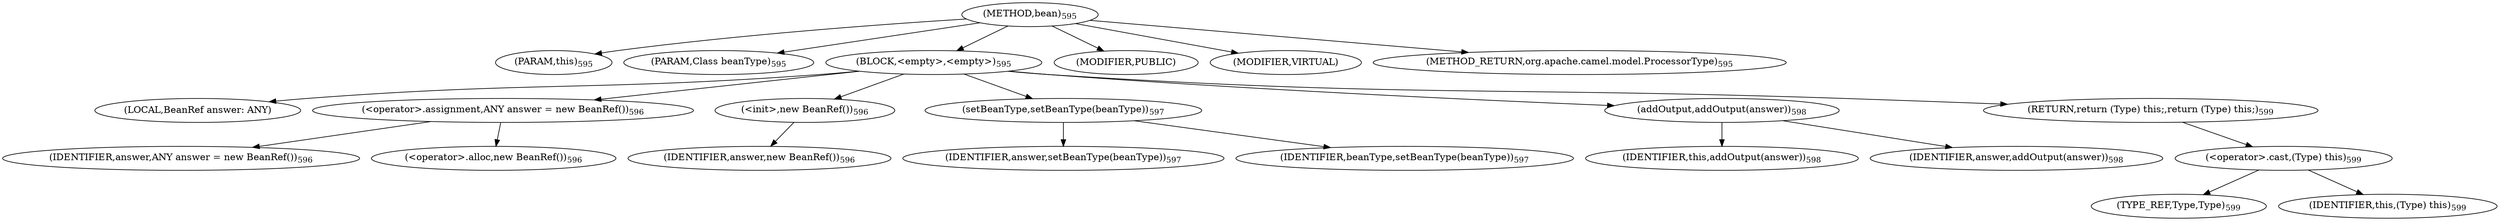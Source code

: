 digraph "bean" {  
"1191" [label = <(METHOD,bean)<SUB>595</SUB>> ]
"163" [label = <(PARAM,this)<SUB>595</SUB>> ]
"1192" [label = <(PARAM,Class beanType)<SUB>595</SUB>> ]
"1193" [label = <(BLOCK,&lt;empty&gt;,&lt;empty&gt;)<SUB>595</SUB>> ]
"161" [label = <(LOCAL,BeanRef answer: ANY)> ]
"1194" [label = <(&lt;operator&gt;.assignment,ANY answer = new BeanRef())<SUB>596</SUB>> ]
"1195" [label = <(IDENTIFIER,answer,ANY answer = new BeanRef())<SUB>596</SUB>> ]
"1196" [label = <(&lt;operator&gt;.alloc,new BeanRef())<SUB>596</SUB>> ]
"1197" [label = <(&lt;init&gt;,new BeanRef())<SUB>596</SUB>> ]
"160" [label = <(IDENTIFIER,answer,new BeanRef())<SUB>596</SUB>> ]
"1198" [label = <(setBeanType,setBeanType(beanType))<SUB>597</SUB>> ]
"1199" [label = <(IDENTIFIER,answer,setBeanType(beanType))<SUB>597</SUB>> ]
"1200" [label = <(IDENTIFIER,beanType,setBeanType(beanType))<SUB>597</SUB>> ]
"1201" [label = <(addOutput,addOutput(answer))<SUB>598</SUB>> ]
"162" [label = <(IDENTIFIER,this,addOutput(answer))<SUB>598</SUB>> ]
"1202" [label = <(IDENTIFIER,answer,addOutput(answer))<SUB>598</SUB>> ]
"1203" [label = <(RETURN,return (Type) this;,return (Type) this;)<SUB>599</SUB>> ]
"1204" [label = <(&lt;operator&gt;.cast,(Type) this)<SUB>599</SUB>> ]
"1205" [label = <(TYPE_REF,Type,Type)<SUB>599</SUB>> ]
"164" [label = <(IDENTIFIER,this,(Type) this)<SUB>599</SUB>> ]
"1206" [label = <(MODIFIER,PUBLIC)> ]
"1207" [label = <(MODIFIER,VIRTUAL)> ]
"1208" [label = <(METHOD_RETURN,org.apache.camel.model.ProcessorType)<SUB>595</SUB>> ]
  "1191" -> "163" 
  "1191" -> "1192" 
  "1191" -> "1193" 
  "1191" -> "1206" 
  "1191" -> "1207" 
  "1191" -> "1208" 
  "1193" -> "161" 
  "1193" -> "1194" 
  "1193" -> "1197" 
  "1193" -> "1198" 
  "1193" -> "1201" 
  "1193" -> "1203" 
  "1194" -> "1195" 
  "1194" -> "1196" 
  "1197" -> "160" 
  "1198" -> "1199" 
  "1198" -> "1200" 
  "1201" -> "162" 
  "1201" -> "1202" 
  "1203" -> "1204" 
  "1204" -> "1205" 
  "1204" -> "164" 
}
